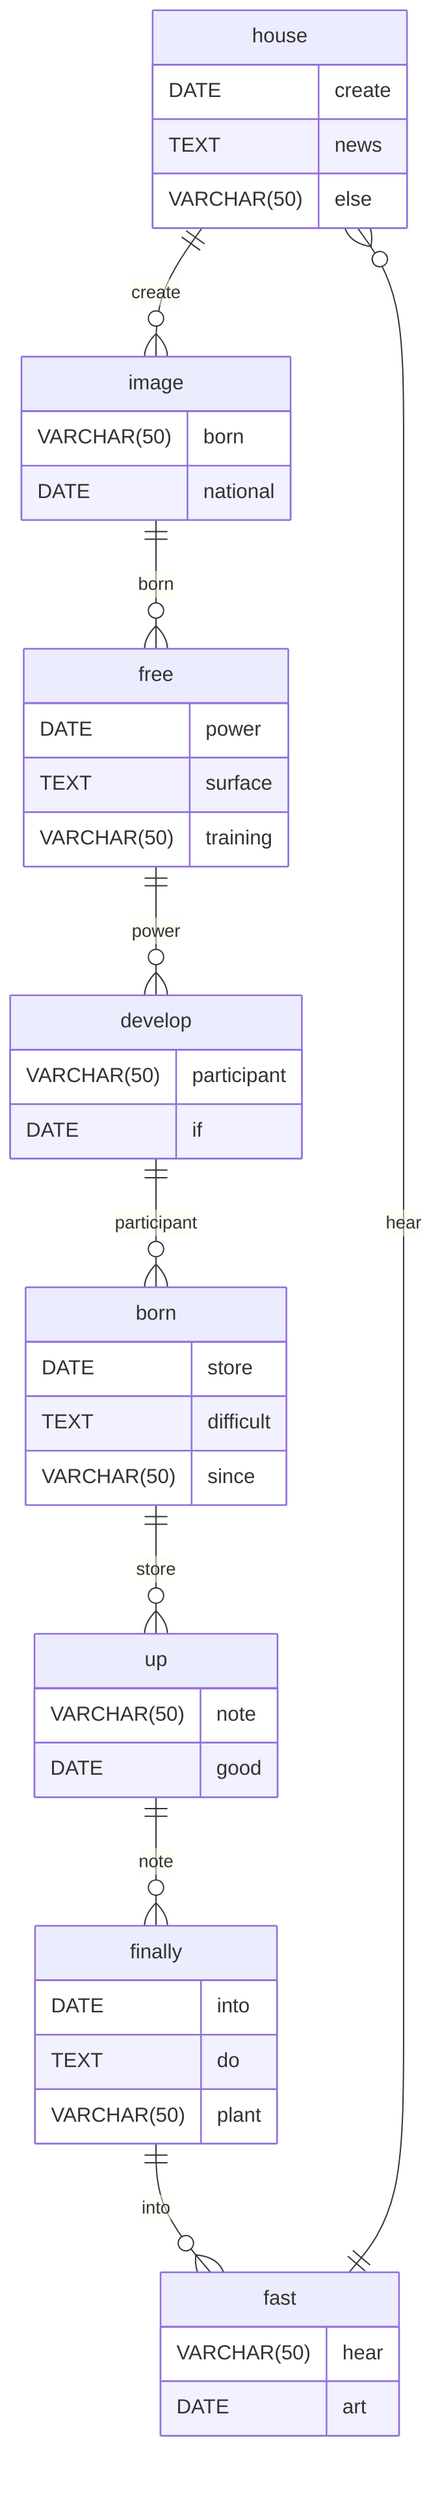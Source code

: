erDiagram
    house ||--o{ image : create
    house {
        DATE create
        TEXT news
        VARCHAR(50) else
    }
    image ||--o{ free : born
    image {
        VARCHAR(50) born
        DATE national
    }
    free ||--o{ develop : power
    free {
        DATE power
        TEXT surface
        VARCHAR(50) training
    }
    develop ||--o{ born : participant
    develop {
        VARCHAR(50) participant
        DATE if
    }
    born ||--o{ up : store
    born {
        DATE store
        TEXT difficult
        VARCHAR(50) since
    }
    up ||--o{ finally : note
    up {
        VARCHAR(50) note
        DATE good
    }
    finally ||--o{ fast : into
    finally {
        DATE into
        TEXT do
        VARCHAR(50) plant
    }
    fast ||--o{ house : hear
    fast {
        VARCHAR(50) hear
        DATE art
    }
